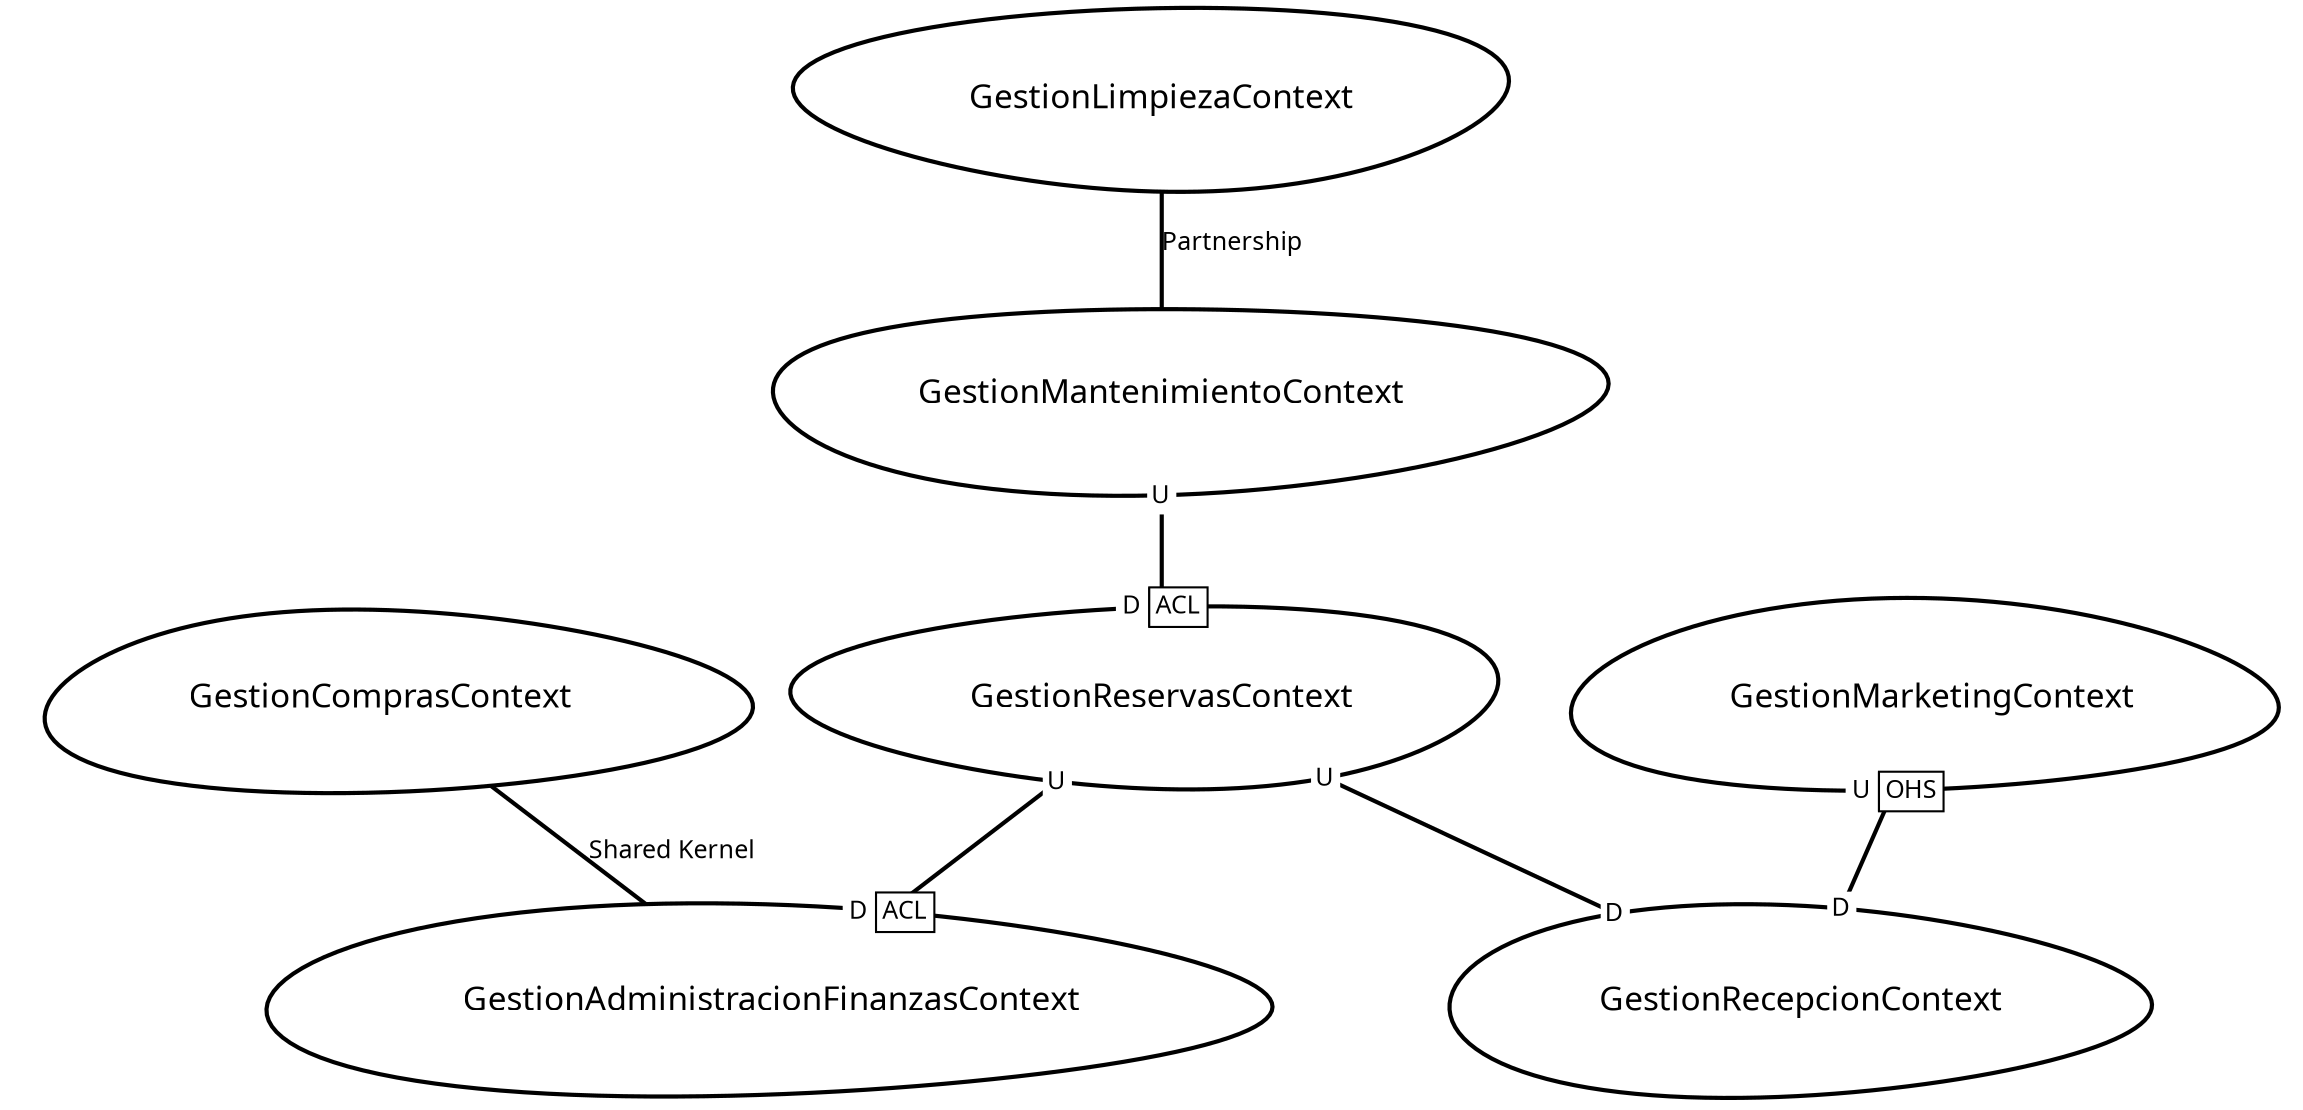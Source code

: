 digraph "ContextMapGraph" {
graph ["imagepath"="/tmp/GraphvizJava"]
"GestionAdministracionFinanzasContext" ["margin"="0.3","orientation"="261","shape"="egg","fontsize"="16","style"="bold","label"="GestionAdministracionFinanzasContext\n","fontname"="sans-serif"]
"GestionComprasContext" ["margin"="0.3","orientation"="18","shape"="egg","fontsize"="16","style"="bold","label"="GestionComprasContext\n","fontname"="sans-serif"]
"GestionLimpiezaContext" ["margin"="0.3","orientation"="190","shape"="egg","fontsize"="16","style"="bold","label"="GestionLimpiezaContext\n","fontname"="sans-serif"]
"GestionMantenimientoContext" ["margin"="0.3","orientation"="48","shape"="egg","fontsize"="16","style"="bold","label"="GestionMantenimientoContext\n","fontname"="sans-serif"]
"GestionReservasContext" ["margin"="0.3","orientation"="197","shape"="egg","fontsize"="16","style"="bold","label"="GestionReservasContext\n","fontname"="sans-serif"]
"GestionRecepcionContext" ["margin"="0.3","orientation"="265","shape"="egg","fontsize"="16","style"="bold","label"="GestionRecepcionContext\n","fontname"="sans-serif"]
"GestionMarketingContext" ["margin"="0.3","orientation"="251","shape"="egg","fontsize"="16","style"="bold","label"="GestionMarketingContext\n","fontname"="sans-serif"]
"GestionComprasContext" -> "GestionAdministracionFinanzasContext" ["fontsize"="12","style"="bold","label"="Shared Kernel","dir"="none","fontname"="sans-serif"]
"GestionLimpiezaContext" -> "GestionMantenimientoContext" ["fontsize"="12","style"="bold","label"="Partnership","dir"="none","fontname"="sans-serif"]
"GestionMantenimientoContext" -> "GestionReservasContext" ["headlabel"=<<table cellspacing="0" cellborder="1" border="0">
<tr><td bgcolor="white" sides="r">D</td><td sides="trbl" bgcolor="white"><font>ACL</font></td></tr>
</table>>,"labeldistance"="0","fontsize"="12","taillabel"=<<table cellspacing="0" cellborder="0" border="0">
<tr><td bgcolor="white">U</td></tr>
</table>>,"style"="bold","label"="                                        ","dir"="none","fontname"="sans-serif"]
"GestionReservasContext" -> "GestionRecepcionContext" ["headlabel"=<<table cellspacing="0" cellborder="0" border="0">
<tr><td bgcolor="white">D</td></tr>
</table>>,"labeldistance"="0","fontsize"="12","taillabel"=<<table cellspacing="0" cellborder="0" border="0">
<tr><td bgcolor="white">U</td></tr>
</table>>,"style"="bold","label"="                                        ","dir"="none","fontname"="sans-serif"]
"GestionReservasContext" -> "GestionAdministracionFinanzasContext" ["headlabel"=<<table cellspacing="0" cellborder="1" border="0">
<tr><td bgcolor="white" sides="r">D</td><td sides="trbl" bgcolor="white"><font>ACL</font></td></tr>
</table>>,"labeldistance"="0","fontsize"="12","taillabel"=<<table cellspacing="0" cellborder="0" border="0">
<tr><td bgcolor="white">U</td></tr>
</table>>,"style"="bold","label"="                                        ","dir"="none","fontname"="sans-serif"]
"GestionMarketingContext" -> "GestionRecepcionContext" ["headlabel"=<<table cellspacing="0" cellborder="0" border="0">
<tr><td bgcolor="white">D</td></tr>
</table>>,"labeldistance"="0","fontsize"="12","taillabel"=<<table cellspacing="0" cellborder="1" border="0">
<tr><td bgcolor="white" sides="r">U</td><td sides="trbl" bgcolor="white"><font>OHS</font></td></tr>
</table>>,"style"="bold","label"="                                        ","dir"="none","fontname"="sans-serif"]
}